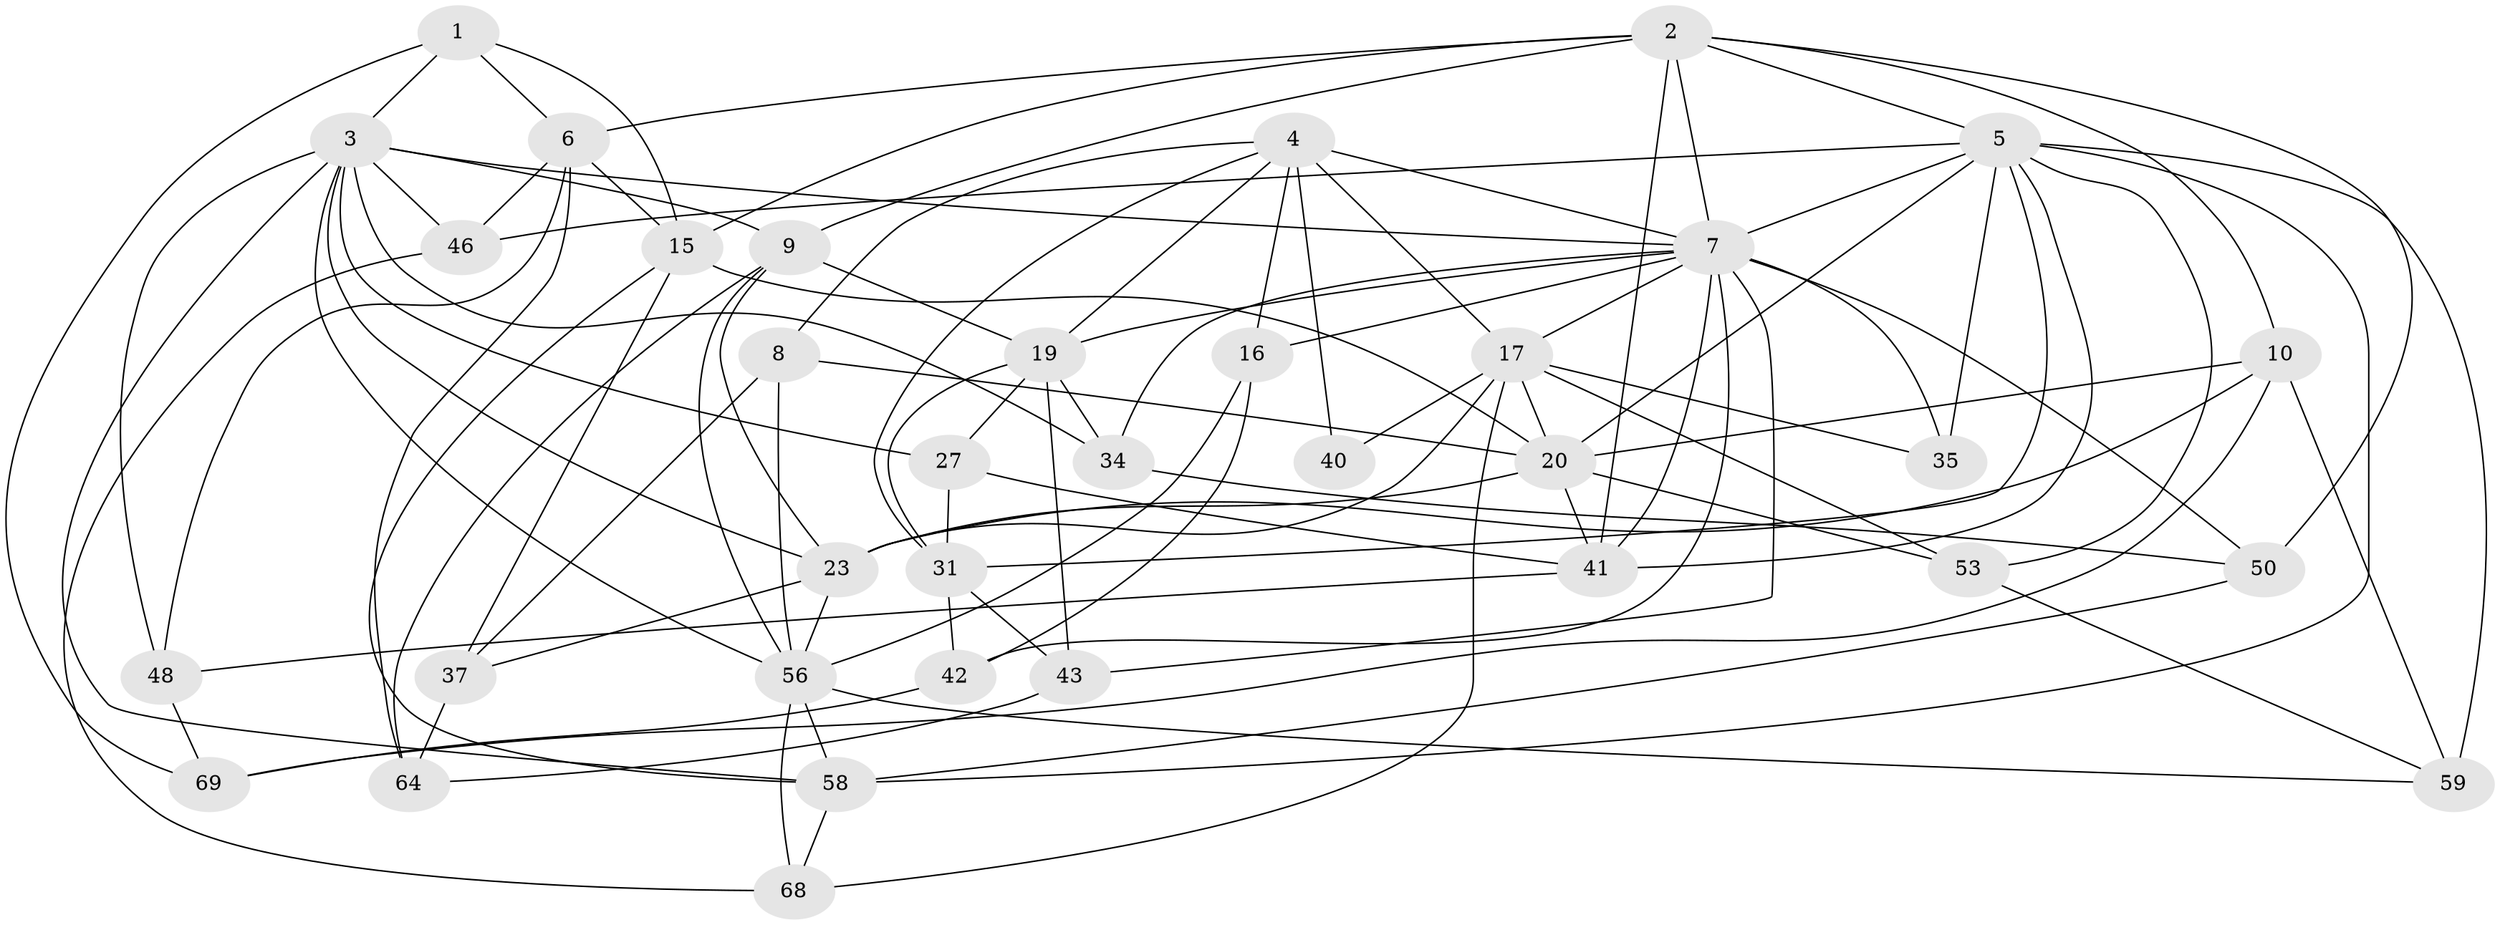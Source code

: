 // original degree distribution, {4: 1.0}
// Generated by graph-tools (version 1.1) at 2025/20/03/04/25 18:20:35]
// undirected, 35 vertices, 98 edges
graph export_dot {
graph [start="1"]
  node [color=gray90,style=filled];
  1;
  2 [super="+32+26"];
  3 [super="+21+38"];
  4 [super="+52+14"];
  5 [super="+36+18"];
  6 [super="+54"];
  7 [super="+12+51+13"];
  8;
  9 [super="+11"];
  10 [super="+57"];
  15 [super="+30"];
  16;
  17 [super="+65+24"];
  19 [super="+28+47"];
  20 [super="+33+22"];
  23 [super="+29"];
  27;
  31 [super="+39"];
  34;
  35;
  37;
  40;
  41 [super="+66"];
  42;
  43;
  46;
  48;
  50;
  53;
  56 [super="+67"];
  58 [super="+63"];
  59;
  64;
  68;
  69;
  1 -- 69;
  1 -- 6;
  1 -- 15;
  1 -- 3;
  2 -- 9;
  2 -- 50;
  2 -- 6;
  2 -- 5;
  2 -- 41;
  2 -- 10;
  2 -- 15;
  2 -- 7;
  3 -- 58;
  3 -- 23;
  3 -- 46;
  3 -- 9;
  3 -- 48;
  3 -- 34;
  3 -- 56;
  3 -- 27;
  3 -- 7;
  4 -- 40 [weight=2];
  4 -- 8;
  4 -- 19;
  4 -- 7;
  4 -- 16;
  4 -- 31;
  4 -- 17;
  5 -- 58;
  5 -- 53;
  5 -- 31;
  5 -- 7;
  5 -- 35;
  5 -- 20;
  5 -- 41;
  5 -- 59;
  5 -- 46;
  6 -- 46;
  6 -- 48;
  6 -- 64;
  6 -- 15;
  7 -- 42;
  7 -- 34;
  7 -- 43;
  7 -- 50;
  7 -- 19 [weight=2];
  7 -- 35;
  7 -- 41;
  7 -- 16;
  7 -- 17;
  8 -- 37;
  8 -- 20;
  8 -- 56;
  9 -- 64;
  9 -- 19;
  9 -- 23;
  9 -- 56;
  10 -- 69;
  10 -- 59;
  10 -- 23 [weight=2];
  10 -- 20;
  15 -- 37;
  15 -- 58;
  15 -- 20;
  16 -- 42;
  16 -- 56;
  17 -- 40 [weight=2];
  17 -- 35 [weight=2];
  17 -- 53;
  17 -- 20;
  17 -- 23;
  17 -- 68;
  19 -- 43;
  19 -- 34;
  19 -- 27;
  19 -- 31;
  20 -- 41;
  20 -- 23;
  20 -- 53;
  23 -- 37;
  23 -- 56;
  27 -- 41;
  27 -- 31;
  31 -- 43;
  31 -- 42;
  34 -- 50;
  37 -- 64;
  41 -- 48;
  42 -- 69;
  43 -- 64;
  46 -- 68;
  48 -- 69;
  50 -- 58;
  53 -- 59;
  56 -- 68;
  56 -- 58;
  56 -- 59;
  58 -- 68;
}

